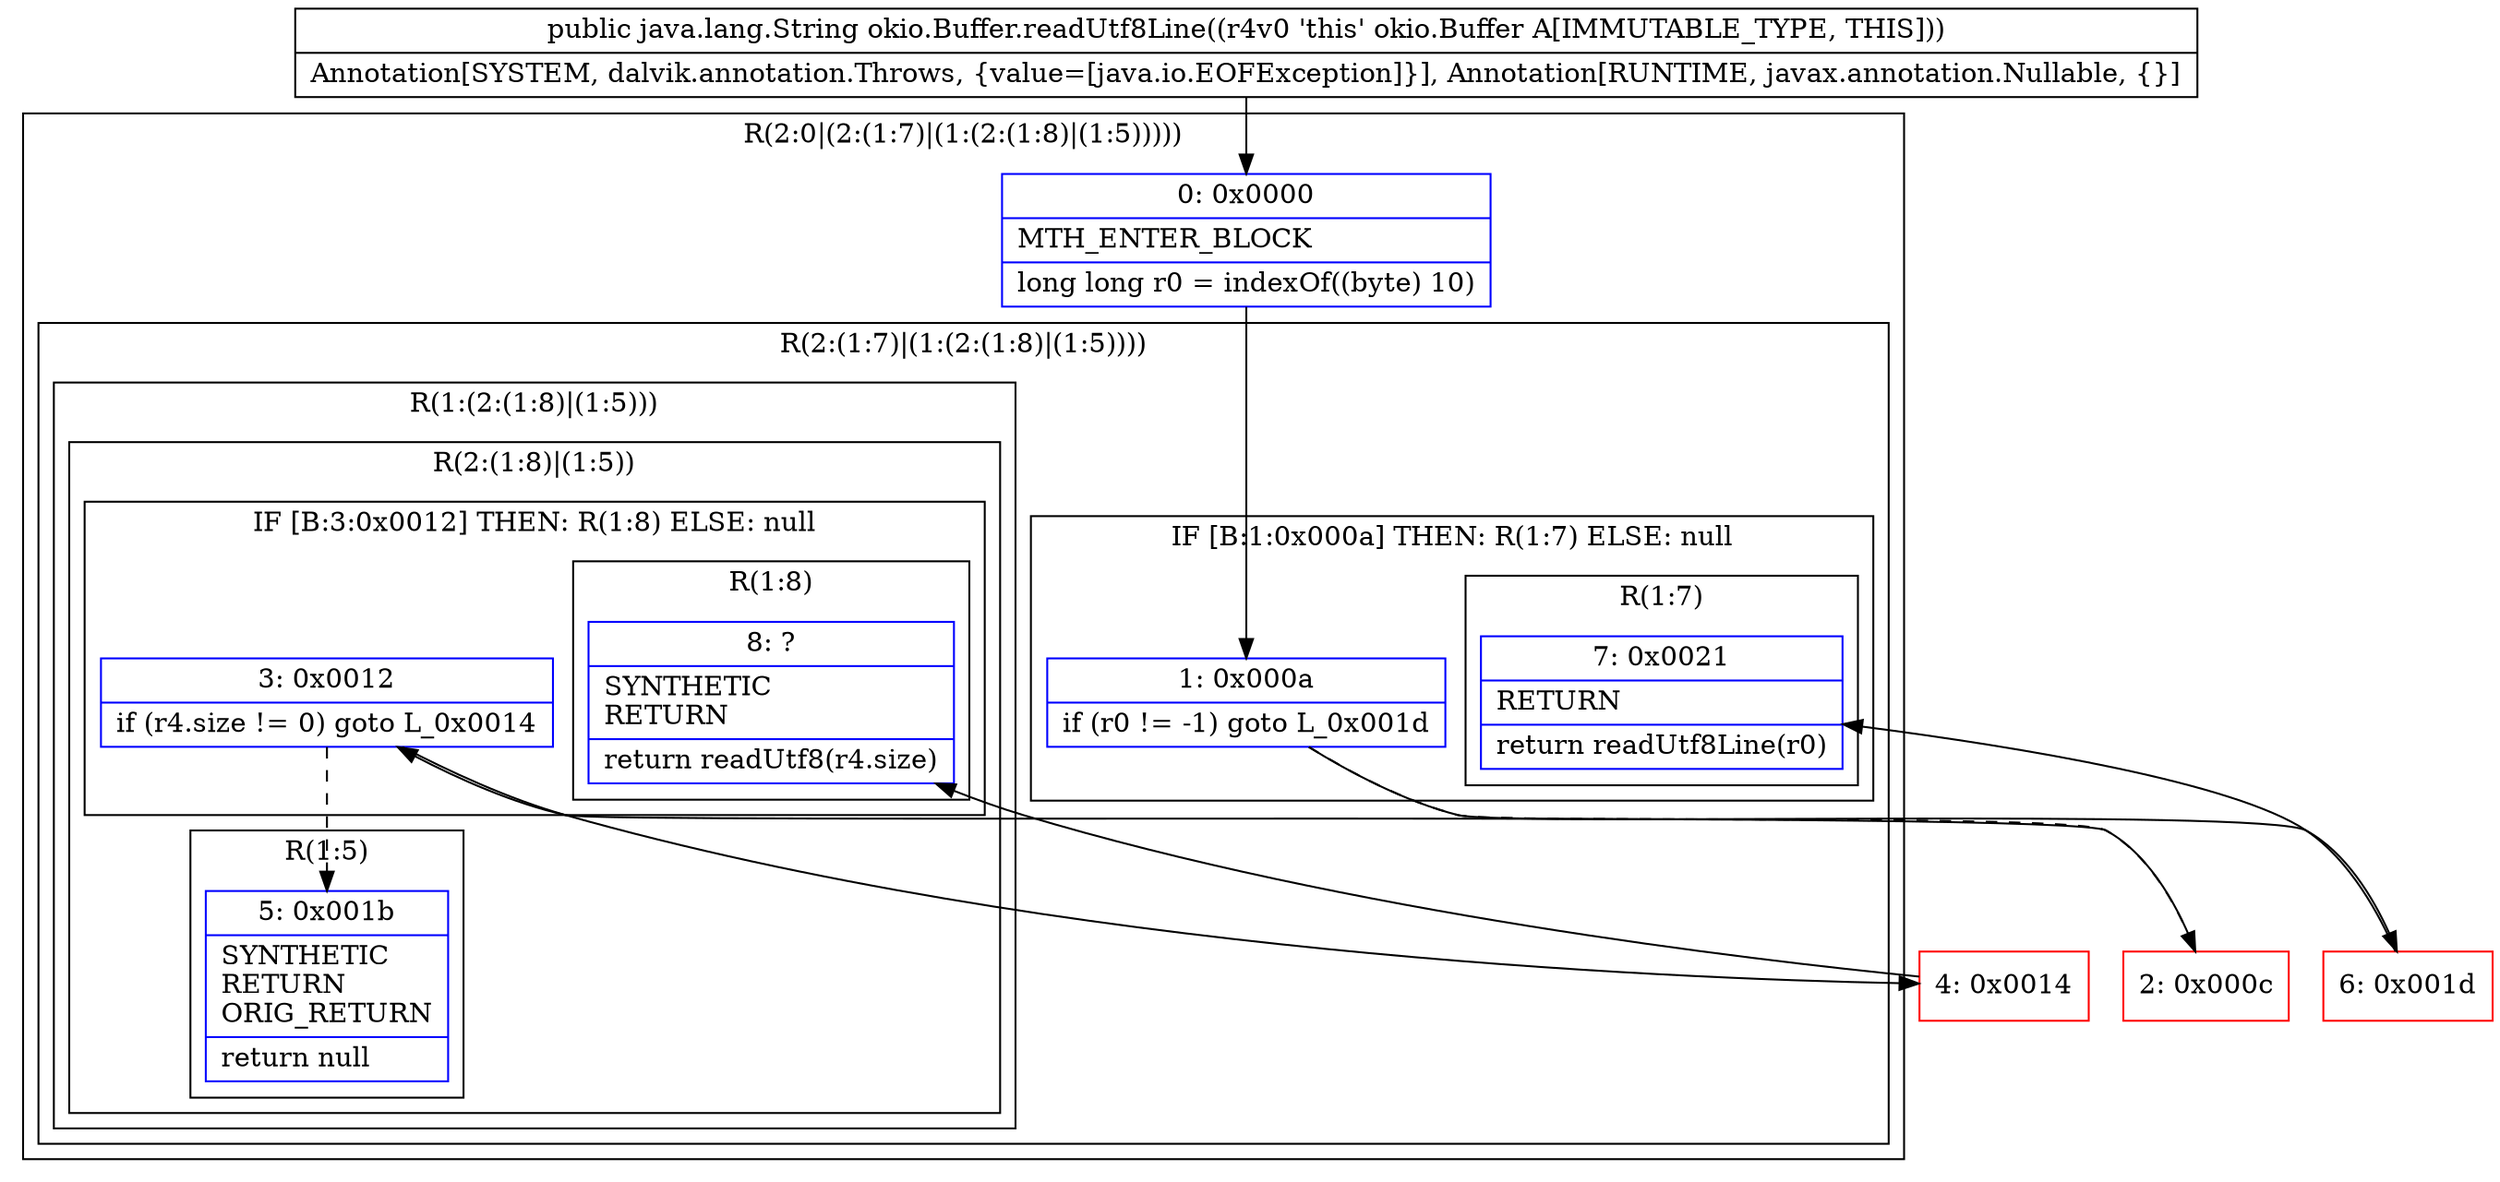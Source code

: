 digraph "CFG forokio.Buffer.readUtf8Line()Ljava\/lang\/String;" {
subgraph cluster_Region_923213719 {
label = "R(2:0|(2:(1:7)|(1:(2:(1:8)|(1:5)))))";
node [shape=record,color=blue];
Node_0 [shape=record,label="{0\:\ 0x0000|MTH_ENTER_BLOCK\l|long long r0 = indexOf((byte) 10)\l}"];
subgraph cluster_Region_1194725007 {
label = "R(2:(1:7)|(1:(2:(1:8)|(1:5))))";
node [shape=record,color=blue];
subgraph cluster_IfRegion_1609250555 {
label = "IF [B:1:0x000a] THEN: R(1:7) ELSE: null";
node [shape=record,color=blue];
Node_1 [shape=record,label="{1\:\ 0x000a|if (r0 != \-1) goto L_0x001d\l}"];
subgraph cluster_Region_782147901 {
label = "R(1:7)";
node [shape=record,color=blue];
Node_7 [shape=record,label="{7\:\ 0x0021|RETURN\l|return readUtf8Line(r0)\l}"];
}
}
subgraph cluster_Region_195592318 {
label = "R(1:(2:(1:8)|(1:5)))";
node [shape=record,color=blue];
subgraph cluster_Region_836309922 {
label = "R(2:(1:8)|(1:5))";
node [shape=record,color=blue];
subgraph cluster_IfRegion_2011572235 {
label = "IF [B:3:0x0012] THEN: R(1:8) ELSE: null";
node [shape=record,color=blue];
Node_3 [shape=record,label="{3\:\ 0x0012|if (r4.size != 0) goto L_0x0014\l}"];
subgraph cluster_Region_13828622 {
label = "R(1:8)";
node [shape=record,color=blue];
Node_8 [shape=record,label="{8\:\ ?|SYNTHETIC\lRETURN\l|return readUtf8(r4.size)\l}"];
}
}
subgraph cluster_Region_1337444634 {
label = "R(1:5)";
node [shape=record,color=blue];
Node_5 [shape=record,label="{5\:\ 0x001b|SYNTHETIC\lRETURN\lORIG_RETURN\l|return null\l}"];
}
}
}
}
}
Node_2 [shape=record,color=red,label="{2\:\ 0x000c}"];
Node_4 [shape=record,color=red,label="{4\:\ 0x0014}"];
Node_6 [shape=record,color=red,label="{6\:\ 0x001d}"];
MethodNode[shape=record,label="{public java.lang.String okio.Buffer.readUtf8Line((r4v0 'this' okio.Buffer A[IMMUTABLE_TYPE, THIS]))  | Annotation[SYSTEM, dalvik.annotation.Throws, \{value=[java.io.EOFException]\}], Annotation[RUNTIME, javax.annotation.Nullable, \{\}]\l}"];
MethodNode -> Node_0;
Node_0 -> Node_1;
Node_1 -> Node_2[style=dashed];
Node_1 -> Node_6;
Node_3 -> Node_4;
Node_3 -> Node_5[style=dashed];
Node_2 -> Node_3;
Node_4 -> Node_8;
Node_6 -> Node_7;
}

